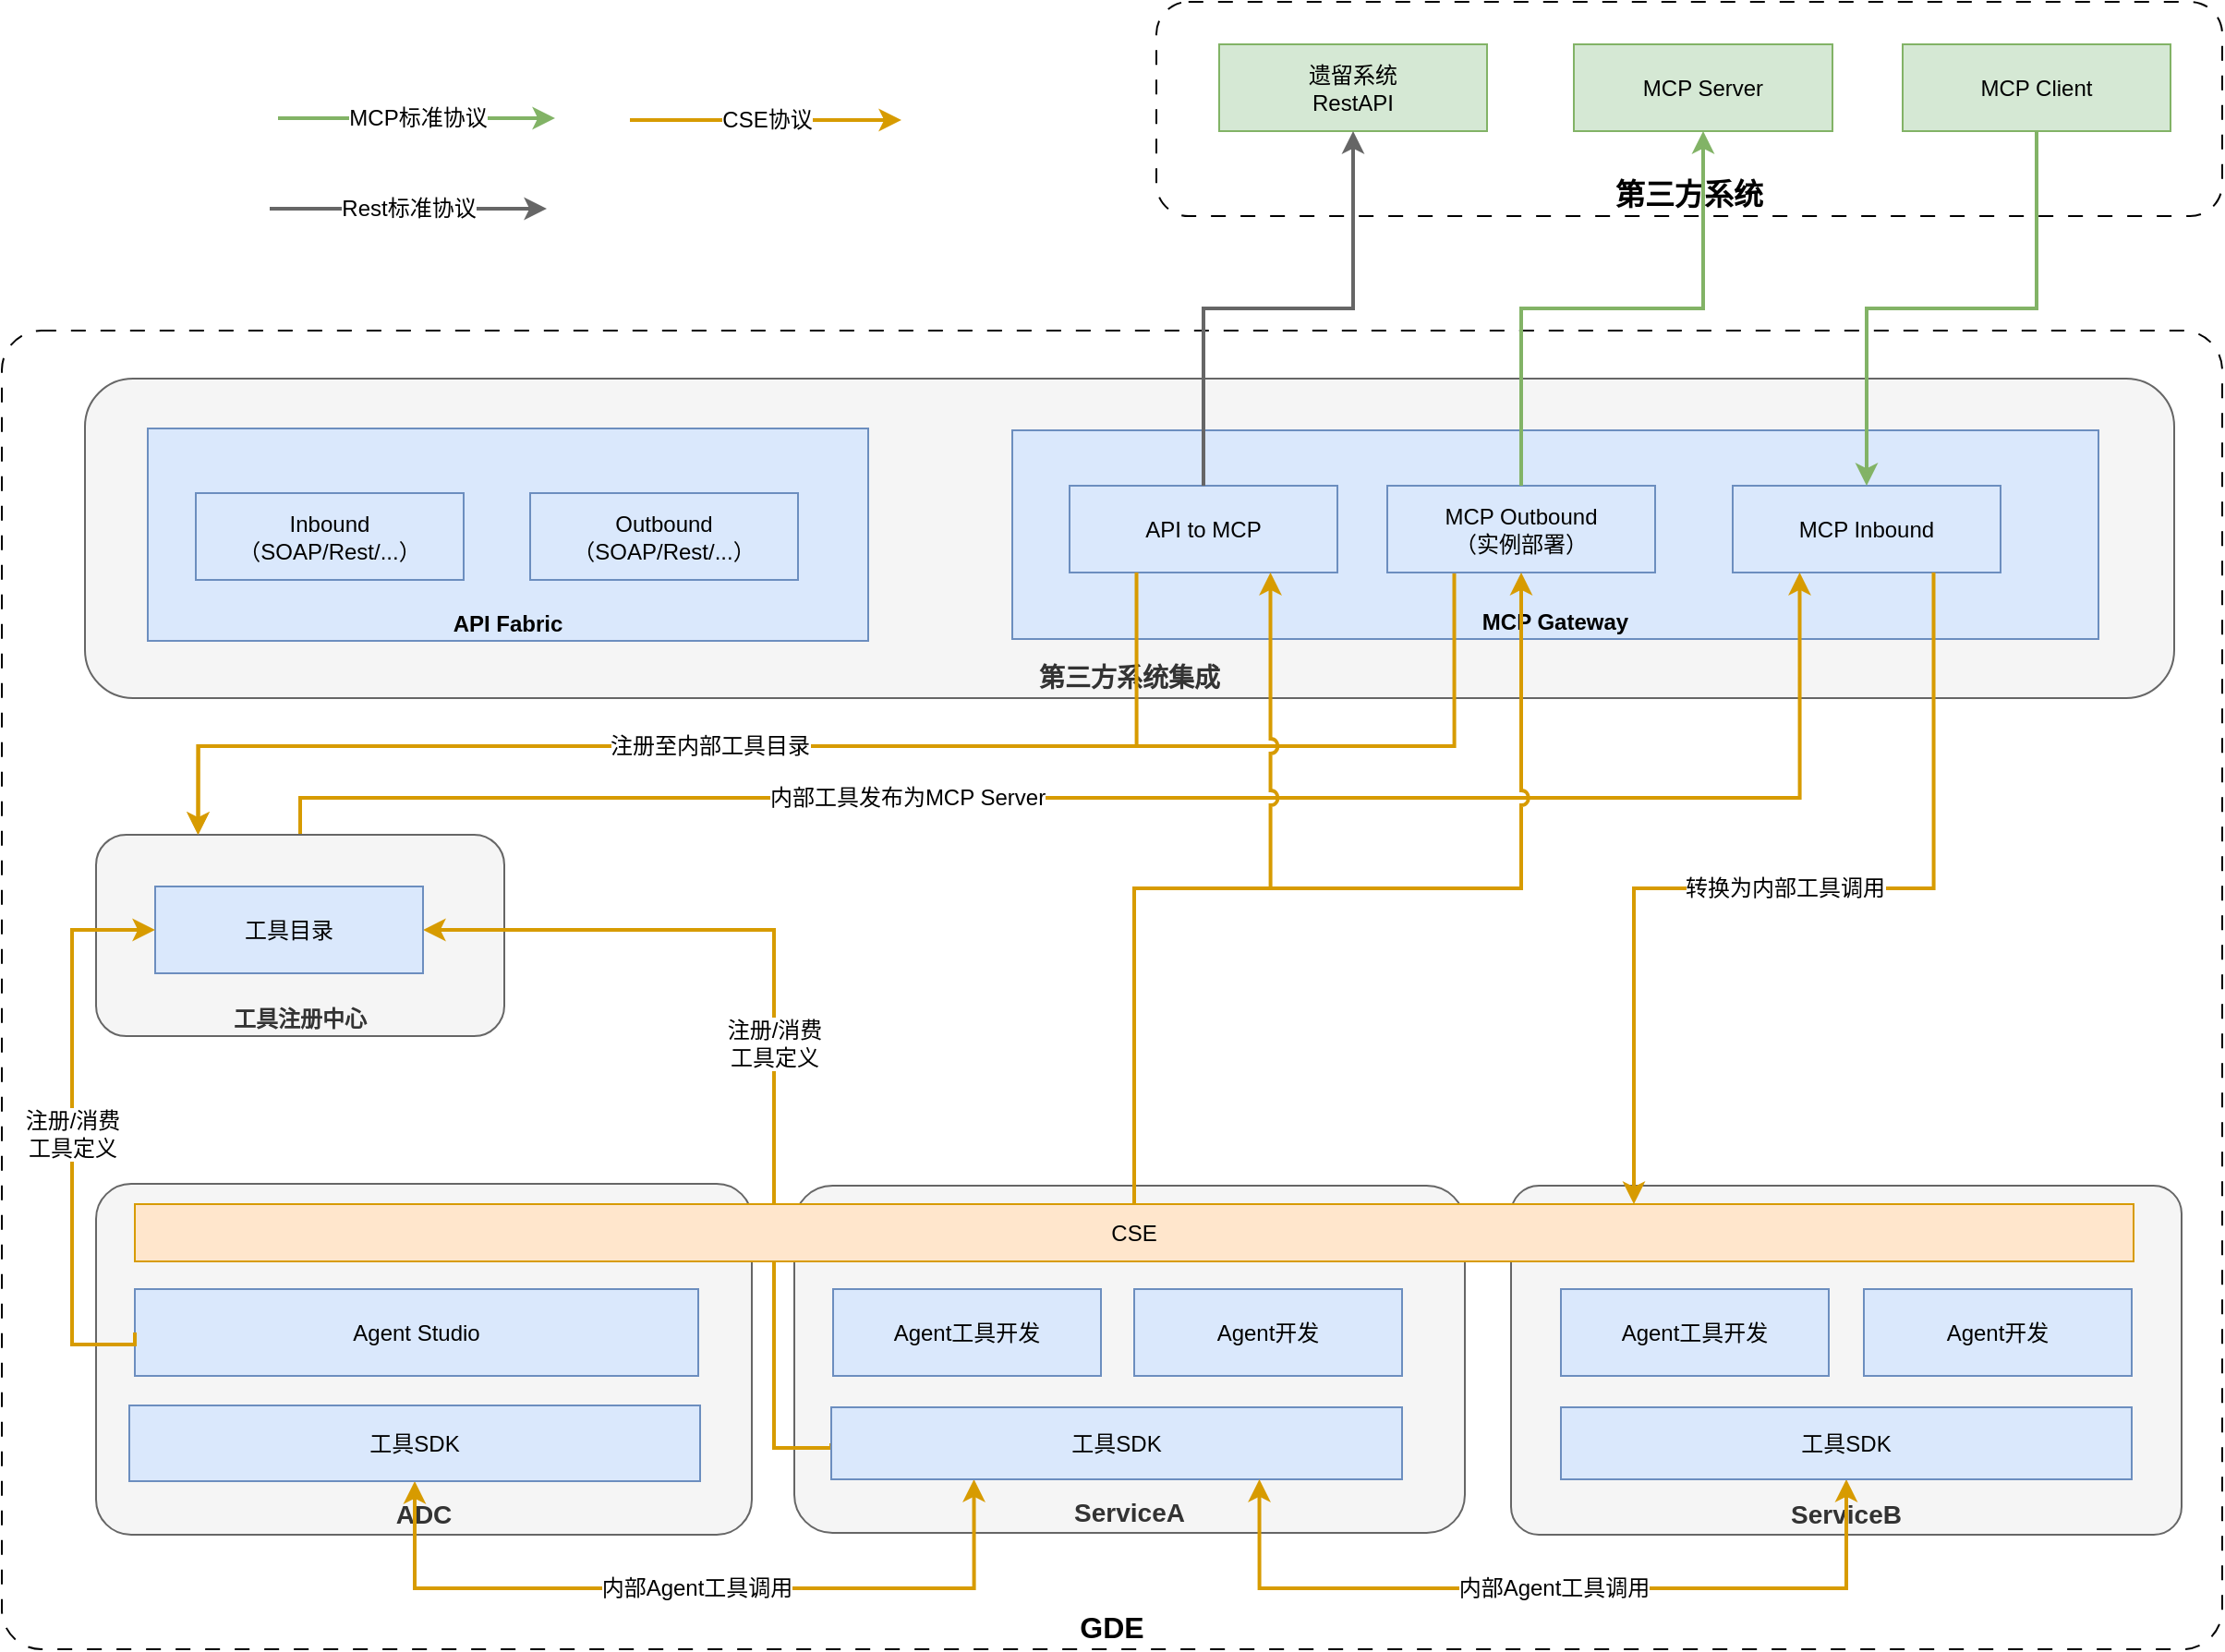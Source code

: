 <mxfile version="26.2.12">
  <diagram name="第 1 页" id="xkRhAheFYaKFnBhGg02L">
    <mxGraphModel dx="1623" dy="970" grid="0" gridSize="10" guides="1" tooltips="1" connect="1" arrows="1" fold="1" page="1" pageScale="1" pageWidth="2339" pageHeight="3300" math="0" shadow="0">
      <root>
        <mxCell id="0" />
        <mxCell id="1" parent="0" />
        <mxCell id="jJTAVrFgWwlrYvnkQEcj-11" value="&lt;b&gt;GDE&lt;/b&gt;" style="rounded=1;whiteSpace=wrap;html=1;verticalAlign=bottom;dashed=1;dashPattern=8 8;arcSize=3;fontSize=16;" vertex="1" parent="1">
          <mxGeometry x="679" y="310" width="1202" height="714" as="geometry" />
        </mxCell>
        <mxCell id="jJTAVrFgWwlrYvnkQEcj-6" value="&lt;b&gt;第三方系统&lt;/b&gt;" style="rounded=1;whiteSpace=wrap;html=1;verticalAlign=bottom;dashed=1;dashPattern=8 8;fontSize=16;" vertex="1" parent="1">
          <mxGeometry x="1304" y="132" width="577" height="116" as="geometry" />
        </mxCell>
        <mxCell id="jJTAVrFgWwlrYvnkQEcj-5" value="&lt;div&gt;MCP Client&lt;/div&gt;" style="rounded=0;whiteSpace=wrap;html=1;fillColor=#d5e8d4;strokeColor=#82b366;" vertex="1" parent="1">
          <mxGeometry x="1708" y="155" width="145" height="47" as="geometry" />
        </mxCell>
        <mxCell id="jJTAVrFgWwlrYvnkQEcj-7" value="&lt;div&gt;MCP Server&lt;/div&gt;" style="rounded=0;whiteSpace=wrap;html=1;fillColor=#d5e8d4;strokeColor=#82b366;" vertex="1" parent="1">
          <mxGeometry x="1530" y="155" width="140" height="47" as="geometry" />
        </mxCell>
        <mxCell id="jJTAVrFgWwlrYvnkQEcj-8" value="遗留系统&lt;div&gt;RestAPI&lt;/div&gt;" style="rounded=0;whiteSpace=wrap;html=1;fillColor=#d5e8d4;strokeColor=#82b366;" vertex="1" parent="1">
          <mxGeometry x="1338" y="155" width="145" height="47" as="geometry" />
        </mxCell>
        <mxCell id="jJTAVrFgWwlrYvnkQEcj-2" value="&lt;b&gt;第三方系统集成&lt;/b&gt;" style="rounded=1;whiteSpace=wrap;html=1;verticalAlign=bottom;fillColor=#f5f5f5;fontColor=#333333;strokeColor=#666666;fontSize=14;" vertex="1" parent="1">
          <mxGeometry x="724" y="336" width="1131" height="173" as="geometry" />
        </mxCell>
        <mxCell id="jJTAVrFgWwlrYvnkQEcj-3" value="API Fabric" style="rounded=0;whiteSpace=wrap;html=1;fillColor=#dae8fc;strokeColor=#6c8ebf;verticalAlign=bottom;fontStyle=1" vertex="1" parent="1">
          <mxGeometry x="758" y="363" width="390" height="115" as="geometry" />
        </mxCell>
        <mxCell id="jJTAVrFgWwlrYvnkQEcj-4" value="MCP Gateway" style="rounded=0;whiteSpace=wrap;html=1;verticalAlign=bottom;fontStyle=1;fillColor=#dae8fc;strokeColor=#6c8ebf;" vertex="1" parent="1">
          <mxGeometry x="1226" y="364" width="588" height="113" as="geometry" />
        </mxCell>
        <mxCell id="jJTAVrFgWwlrYvnkQEcj-12" value="&lt;div&gt;MCP Inbound&lt;/div&gt;" style="rounded=0;whiteSpace=wrap;html=1;fillColor=#dae8fc;strokeColor=#6c8ebf;" vertex="1" parent="1">
          <mxGeometry x="1616" y="394" width="145" height="47" as="geometry" />
        </mxCell>
        <mxCell id="jJTAVrFgWwlrYvnkQEcj-14" value="API to MCP" style="rounded=0;whiteSpace=wrap;html=1;fillColor=#dae8fc;strokeColor=#6c8ebf;" vertex="1" parent="1">
          <mxGeometry x="1257" y="394" width="145" height="47" as="geometry" />
        </mxCell>
        <mxCell id="jJTAVrFgWwlrYvnkQEcj-69" style="edgeStyle=orthogonalEdgeStyle;rounded=0;orthogonalLoop=1;jettySize=auto;html=1;exitX=0.25;exitY=1;exitDx=0;exitDy=0;entryX=0.25;entryY=0;entryDx=0;entryDy=0;fillColor=#ffe6cc;strokeColor=#d79b00;strokeWidth=2;jumpStyle=arc;" edge="1" parent="1" source="jJTAVrFgWwlrYvnkQEcj-15" target="jJTAVrFgWwlrYvnkQEcj-17">
          <mxGeometry relative="1" as="geometry">
            <Array as="points">
              <mxPoint x="1465" y="535" />
              <mxPoint x="785" y="535" />
            </Array>
          </mxGeometry>
        </mxCell>
        <mxCell id="jJTAVrFgWwlrYvnkQEcj-15" value="MCP &lt;span style=&quot;background-color: transparent; color: light-dark(rgb(0, 0, 0), rgb(255, 255, 255));&quot;&gt;Outbound&lt;/span&gt;&lt;div&gt;&lt;span style=&quot;background-color: transparent; color: light-dark(rgb(0, 0, 0), rgb(255, 255, 255));&quot;&gt;（实例部署）&lt;/span&gt;&lt;/div&gt;" style="rounded=0;whiteSpace=wrap;html=1;fillColor=#dae8fc;strokeColor=#6c8ebf;" vertex="1" parent="1">
          <mxGeometry x="1429" y="394" width="145" height="47" as="geometry" />
        </mxCell>
        <mxCell id="jJTAVrFgWwlrYvnkQEcj-13" style="edgeStyle=orthogonalEdgeStyle;rounded=0;orthogonalLoop=1;jettySize=auto;html=1;exitX=0.5;exitY=0;exitDx=0;exitDy=0;entryX=0.5;entryY=1;entryDx=0;entryDy=0;fillColor=#d5e8d4;strokeColor=#82b366;strokeWidth=2;" edge="1" parent="1" source="jJTAVrFgWwlrYvnkQEcj-15" target="jJTAVrFgWwlrYvnkQEcj-7">
          <mxGeometry relative="1" as="geometry" />
        </mxCell>
        <mxCell id="jJTAVrFgWwlrYvnkQEcj-18" value="&lt;font style=&quot;font-size: 12px;&quot;&gt;内部工具发布为MCP Server&lt;/font&gt;" style="edgeStyle=orthogonalEdgeStyle;rounded=0;orthogonalLoop=1;jettySize=auto;html=1;exitX=0.5;exitY=0;exitDx=0;exitDy=0;fillColor=#ffe6cc;strokeColor=#d79b00;strokeWidth=2;entryX=0.25;entryY=1;entryDx=0;entryDy=0;" edge="1" parent="1" source="jJTAVrFgWwlrYvnkQEcj-17" target="jJTAVrFgWwlrYvnkQEcj-12">
          <mxGeometry x="-0.269" relative="1" as="geometry">
            <Array as="points">
              <mxPoint x="841" y="563" />
              <mxPoint x="1652" y="563" />
            </Array>
            <mxPoint as="offset" />
          </mxGeometry>
        </mxCell>
        <mxCell id="jJTAVrFgWwlrYvnkQEcj-17" value="&lt;b&gt;工具注册中心&lt;/b&gt;" style="rounded=1;whiteSpace=wrap;html=1;verticalAlign=bottom;fillColor=#f5f5f5;fontColor=#333333;strokeColor=#666666;" vertex="1" parent="1">
          <mxGeometry x="730" y="583" width="221" height="109" as="geometry" />
        </mxCell>
        <mxCell id="jJTAVrFgWwlrYvnkQEcj-19" value="&lt;b&gt;ServiceA&lt;/b&gt;" style="rounded=1;whiteSpace=wrap;html=1;verticalAlign=bottom;fillColor=#f5f5f5;fontColor=#333333;strokeColor=#666666;arcSize=11;fontSize=14;" vertex="1" parent="1">
          <mxGeometry x="1108" y="773" width="363" height="188" as="geometry" />
        </mxCell>
        <mxCell id="jJTAVrFgWwlrYvnkQEcj-20" value="&lt;b&gt;ADC&lt;/b&gt;" style="rounded=1;whiteSpace=wrap;html=1;verticalAlign=bottom;fillColor=#f5f5f5;fontColor=#333333;strokeColor=#666666;arcSize=10;fontSize=14;" vertex="1" parent="1">
          <mxGeometry x="730" y="772" width="355" height="190" as="geometry" />
        </mxCell>
        <mxCell id="jJTAVrFgWwlrYvnkQEcj-21" value="&lt;b&gt;ServiceB&lt;/b&gt;" style="rounded=1;whiteSpace=wrap;html=1;verticalAlign=bottom;fillColor=#f5f5f5;fontColor=#333333;strokeColor=#666666;arcSize=8;fontSize=14;" vertex="1" parent="1">
          <mxGeometry x="1496" y="773" width="363" height="189" as="geometry" />
        </mxCell>
        <mxCell id="jJTAVrFgWwlrYvnkQEcj-22" value="Agent Studio" style="rounded=0;whiteSpace=wrap;html=1;fillColor=#dae8fc;strokeColor=#6c8ebf;" vertex="1" parent="1">
          <mxGeometry x="751" y="829" width="305" height="47" as="geometry" />
        </mxCell>
        <mxCell id="jJTAVrFgWwlrYvnkQEcj-35" value="&lt;font style=&quot;font-size: 12px;&quot;&gt;注册/消费&lt;/font&gt;&lt;div&gt;&lt;font style=&quot;font-size: 12px;&quot;&gt;工具定义&lt;/font&gt;&lt;/div&gt;" style="edgeStyle=orthogonalEdgeStyle;rounded=0;orthogonalLoop=1;jettySize=auto;html=1;exitX=0;exitY=0.5;exitDx=0;exitDy=0;entryX=1;entryY=0.5;entryDx=0;entryDy=0;fillColor=#ffe6cc;strokeColor=#d79b00;strokeWidth=2;" edge="1" parent="1" source="jJTAVrFgWwlrYvnkQEcj-24" target="jJTAVrFgWwlrYvnkQEcj-26">
          <mxGeometry x="0.001" relative="1" as="geometry">
            <Array as="points">
              <mxPoint x="1097" y="915" />
              <mxPoint x="1097" y="635" />
            </Array>
            <mxPoint as="offset" />
          </mxGeometry>
        </mxCell>
        <mxCell id="jJTAVrFgWwlrYvnkQEcj-55" value="&lt;font style=&quot;font-size: 12px;&quot;&gt;内部Agent工具调用&lt;/font&gt;" style="edgeStyle=orthogonalEdgeStyle;rounded=0;orthogonalLoop=1;jettySize=auto;html=1;exitX=0.5;exitY=1;exitDx=0;exitDy=0;entryX=0.25;entryY=1;entryDx=0;entryDy=0;fillColor=#ffe6cc;strokeColor=#d79b00;strokeWidth=2;startArrow=classic;startFill=1;" edge="1" parent="1" source="jJTAVrFgWwlrYvnkQEcj-23" target="jJTAVrFgWwlrYvnkQEcj-24">
          <mxGeometry relative="1" as="geometry">
            <Array as="points">
              <mxPoint x="903" y="991" />
              <mxPoint x="1205" y="991" />
            </Array>
          </mxGeometry>
        </mxCell>
        <mxCell id="jJTAVrFgWwlrYvnkQEcj-23" value="工具SDK" style="rounded=0;whiteSpace=wrap;html=1;verticalAlign=middle;fillColor=#dae8fc;strokeColor=#6c8ebf;" vertex="1" parent="1">
          <mxGeometry x="748" y="892" width="309" height="41" as="geometry" />
        </mxCell>
        <mxCell id="jJTAVrFgWwlrYvnkQEcj-24" value="工具SDK" style="rounded=0;whiteSpace=wrap;html=1;fillColor=#dae8fc;strokeColor=#6c8ebf;" vertex="1" parent="1">
          <mxGeometry x="1128" y="893" width="309" height="39" as="geometry" />
        </mxCell>
        <mxCell id="jJTAVrFgWwlrYvnkQEcj-56" value="&lt;font style=&quot;font-size: 12px;&quot;&gt;内部Agent工具调用&lt;/font&gt;" style="edgeStyle=orthogonalEdgeStyle;rounded=0;orthogonalLoop=1;jettySize=auto;html=1;exitX=0.5;exitY=1;exitDx=0;exitDy=0;entryX=0.75;entryY=1;entryDx=0;entryDy=0;fillColor=#ffe6cc;strokeColor=#d79b00;strokeWidth=2;endArrow=classic;endFill=1;startArrow=classic;startFill=1;" edge="1" parent="1" source="jJTAVrFgWwlrYvnkQEcj-25" target="jJTAVrFgWwlrYvnkQEcj-24">
          <mxGeometry relative="1" as="geometry">
            <Array as="points">
              <mxPoint x="1678" y="991" />
              <mxPoint x="1360" y="991" />
            </Array>
          </mxGeometry>
        </mxCell>
        <mxCell id="jJTAVrFgWwlrYvnkQEcj-25" value="工具SDK" style="rounded=0;whiteSpace=wrap;html=1;fillColor=#dae8fc;strokeColor=#6c8ebf;" vertex="1" parent="1">
          <mxGeometry x="1523" y="893" width="309" height="39" as="geometry" />
        </mxCell>
        <mxCell id="jJTAVrFgWwlrYvnkQEcj-26" value="工具目录" style="rounded=0;whiteSpace=wrap;html=1;fillColor=#dae8fc;strokeColor=#6c8ebf;" vertex="1" parent="1">
          <mxGeometry x="762" y="611" width="145" height="47" as="geometry" />
        </mxCell>
        <mxCell id="jJTAVrFgWwlrYvnkQEcj-31" value="Agent工具开发" style="rounded=0;whiteSpace=wrap;html=1;fillColor=#dae8fc;strokeColor=#6c8ebf;" vertex="1" parent="1">
          <mxGeometry x="1129" y="829" width="145" height="47" as="geometry" />
        </mxCell>
        <mxCell id="jJTAVrFgWwlrYvnkQEcj-32" value="Agent开发" style="rounded=0;whiteSpace=wrap;html=1;fillColor=#dae8fc;strokeColor=#6c8ebf;" vertex="1" parent="1">
          <mxGeometry x="1292" y="829" width="145" height="47" as="geometry" />
        </mxCell>
        <mxCell id="jJTAVrFgWwlrYvnkQEcj-33" value="Agent工具开发" style="rounded=0;whiteSpace=wrap;html=1;fillColor=#dae8fc;strokeColor=#6c8ebf;" vertex="1" parent="1">
          <mxGeometry x="1523" y="829" width="145" height="47" as="geometry" />
        </mxCell>
        <mxCell id="jJTAVrFgWwlrYvnkQEcj-34" value="Agent开发" style="rounded=0;whiteSpace=wrap;html=1;fillColor=#dae8fc;strokeColor=#6c8ebf;" vertex="1" parent="1">
          <mxGeometry x="1687" y="829" width="145" height="47" as="geometry" />
        </mxCell>
        <mxCell id="jJTAVrFgWwlrYvnkQEcj-43" style="edgeStyle=orthogonalEdgeStyle;rounded=0;orthogonalLoop=1;jettySize=auto;html=1;exitX=0.5;exitY=1;exitDx=0;exitDy=0;entryX=0.5;entryY=0;entryDx=0;entryDy=0;fillColor=#d5e8d4;strokeColor=#82b366;strokeWidth=2;" edge="1" parent="1" source="jJTAVrFgWwlrYvnkQEcj-5" target="jJTAVrFgWwlrYvnkQEcj-12">
          <mxGeometry relative="1" as="geometry" />
        </mxCell>
        <mxCell id="jJTAVrFgWwlrYvnkQEcj-44" style="edgeStyle=orthogonalEdgeStyle;rounded=0;orthogonalLoop=1;jettySize=auto;html=1;exitX=0.5;exitY=0;exitDx=0;exitDy=0;entryX=0.5;entryY=1;entryDx=0;entryDy=0;strokeWidth=2;fillColor=#f5f5f5;strokeColor=#666666;" edge="1" parent="1" source="jJTAVrFgWwlrYvnkQEcj-14" target="jJTAVrFgWwlrYvnkQEcj-8">
          <mxGeometry relative="1" as="geometry" />
        </mxCell>
        <mxCell id="jJTAVrFgWwlrYvnkQEcj-48" value="&lt;font style=&quot;font-size: 12px;&quot;&gt;CSE协议&lt;/font&gt;" style="endArrow=classic;html=1;rounded=0;fillColor=#ffe6cc;strokeColor=#d79b00;strokeWidth=2;" edge="1" parent="1">
          <mxGeometry width="50" height="50" relative="1" as="geometry">
            <mxPoint x="1019" y="196" as="sourcePoint" />
            <mxPoint x="1166" y="196" as="targetPoint" />
          </mxGeometry>
        </mxCell>
        <mxCell id="jJTAVrFgWwlrYvnkQEcj-49" value="&lt;font style=&quot;font-size: 12px;&quot;&gt;MCP标准协议&lt;/font&gt;" style="endArrow=classic;html=1;rounded=0;fillColor=#d5e8d4;strokeColor=#82b366;strokeWidth=2;" edge="1" parent="1">
          <mxGeometry width="50" height="50" relative="1" as="geometry">
            <mxPoint x="828.5" y="195" as="sourcePoint" />
            <mxPoint x="978.5" y="195" as="targetPoint" />
          </mxGeometry>
        </mxCell>
        <mxCell id="jJTAVrFgWwlrYvnkQEcj-50" value="&lt;font style=&quot;font-size: 12px;&quot;&gt;Rest标准协议&lt;/font&gt;" style="endArrow=classic;html=1;rounded=0;fillColor=#f5f5f5;strokeColor=#666666;strokeWidth=2;" edge="1" parent="1">
          <mxGeometry width="50" height="50" relative="1" as="geometry">
            <mxPoint x="824" y="244" as="sourcePoint" />
            <mxPoint x="974" y="244" as="targetPoint" />
          </mxGeometry>
        </mxCell>
        <mxCell id="jJTAVrFgWwlrYvnkQEcj-63" style="edgeStyle=orthogonalEdgeStyle;rounded=0;orthogonalLoop=1;jettySize=auto;html=1;exitX=0.5;exitY=0;exitDx=0;exitDy=0;fillColor=#ffe6cc;strokeColor=#d79b00;strokeWidth=2;jumpStyle=arc;" edge="1" parent="1" source="jJTAVrFgWwlrYvnkQEcj-62" target="jJTAVrFgWwlrYvnkQEcj-15">
          <mxGeometry relative="1" as="geometry" />
        </mxCell>
        <mxCell id="jJTAVrFgWwlrYvnkQEcj-65" style="edgeStyle=orthogonalEdgeStyle;rounded=0;orthogonalLoop=1;jettySize=auto;html=1;exitX=0.5;exitY=0;exitDx=0;exitDy=0;entryX=0.75;entryY=1;entryDx=0;entryDy=0;fillColor=#ffe6cc;strokeColor=#d79b00;strokeWidth=2;jumpStyle=arc;" edge="1" parent="1" source="jJTAVrFgWwlrYvnkQEcj-62" target="jJTAVrFgWwlrYvnkQEcj-14">
          <mxGeometry relative="1" as="geometry" />
        </mxCell>
        <mxCell id="jJTAVrFgWwlrYvnkQEcj-62" value="CSE" style="rounded=0;whiteSpace=wrap;html=1;fillColor=#ffe6cc;strokeColor=#d79b00;" vertex="1" parent="1">
          <mxGeometry x="751" y="783" width="1082" height="31" as="geometry" />
        </mxCell>
        <mxCell id="jJTAVrFgWwlrYvnkQEcj-64" value="&lt;font style=&quot;font-size: 12px;&quot;&gt;转换为内部工具调用&lt;/font&gt;" style="edgeStyle=orthogonalEdgeStyle;rounded=0;orthogonalLoop=1;jettySize=auto;html=1;exitX=0.75;exitY=1;exitDx=0;exitDy=0;entryX=0.75;entryY=0;entryDx=0;entryDy=0;fillColor=#ffe6cc;strokeColor=#d79b00;strokeWidth=2;" edge="1" parent="1" source="jJTAVrFgWwlrYvnkQEcj-12" target="jJTAVrFgWwlrYvnkQEcj-62">
          <mxGeometry relative="1" as="geometry" />
        </mxCell>
        <mxCell id="jJTAVrFgWwlrYvnkQEcj-37" value="&lt;font style=&quot;font-size: 12px;&quot;&gt;注册/消费&lt;/font&gt;&lt;div&gt;&lt;font style=&quot;font-size: 12px;&quot;&gt;工具定义&lt;/font&gt;&lt;/div&gt;" style="edgeStyle=orthogonalEdgeStyle;rounded=0;orthogonalLoop=1;jettySize=auto;html=1;exitX=0;exitY=0.5;exitDx=0;exitDy=0;entryX=0;entryY=0.5;entryDx=0;entryDy=0;fillColor=#ffe6cc;strokeColor=#d79b00;strokeWidth=2;" edge="1" parent="1" source="jJTAVrFgWwlrYvnkQEcj-22" target="jJTAVrFgWwlrYvnkQEcj-26">
          <mxGeometry relative="1" as="geometry">
            <Array as="points">
              <mxPoint x="717" y="859" />
              <mxPoint x="717" y="635" />
            </Array>
          </mxGeometry>
        </mxCell>
        <mxCell id="jJTAVrFgWwlrYvnkQEcj-66" value="Inbound&lt;div&gt;（SOAP/Rest/...）&lt;/div&gt;" style="rounded=0;whiteSpace=wrap;html=1;fillColor=#dae8fc;strokeColor=#6c8ebf;" vertex="1" parent="1">
          <mxGeometry x="784" y="398" width="145" height="47" as="geometry" />
        </mxCell>
        <mxCell id="jJTAVrFgWwlrYvnkQEcj-67" value="Outbound&lt;div&gt;（SOAP/Rest/...）&lt;/div&gt;" style="rounded=0;whiteSpace=wrap;html=1;fillColor=#dae8fc;strokeColor=#6c8ebf;" vertex="1" parent="1">
          <mxGeometry x="965" y="398" width="145" height="47" as="geometry" />
        </mxCell>
        <mxCell id="jJTAVrFgWwlrYvnkQEcj-68" value="&lt;span style=&quot;font-size: 12px;&quot;&gt;注册至内部工具目录&lt;/span&gt;" style="edgeStyle=orthogonalEdgeStyle;rounded=0;orthogonalLoop=1;jettySize=auto;html=1;exitX=0.25;exitY=1;exitDx=0;exitDy=0;entryX=0.25;entryY=0;entryDx=0;entryDy=0;fillColor=#ffe6cc;strokeColor=#d79b00;strokeWidth=2;" edge="1" parent="1" source="jJTAVrFgWwlrYvnkQEcj-14" target="jJTAVrFgWwlrYvnkQEcj-17">
          <mxGeometry relative="1" as="geometry">
            <Array as="points">
              <mxPoint x="1293" y="535" />
              <mxPoint x="785" y="535" />
            </Array>
          </mxGeometry>
        </mxCell>
      </root>
    </mxGraphModel>
  </diagram>
</mxfile>
